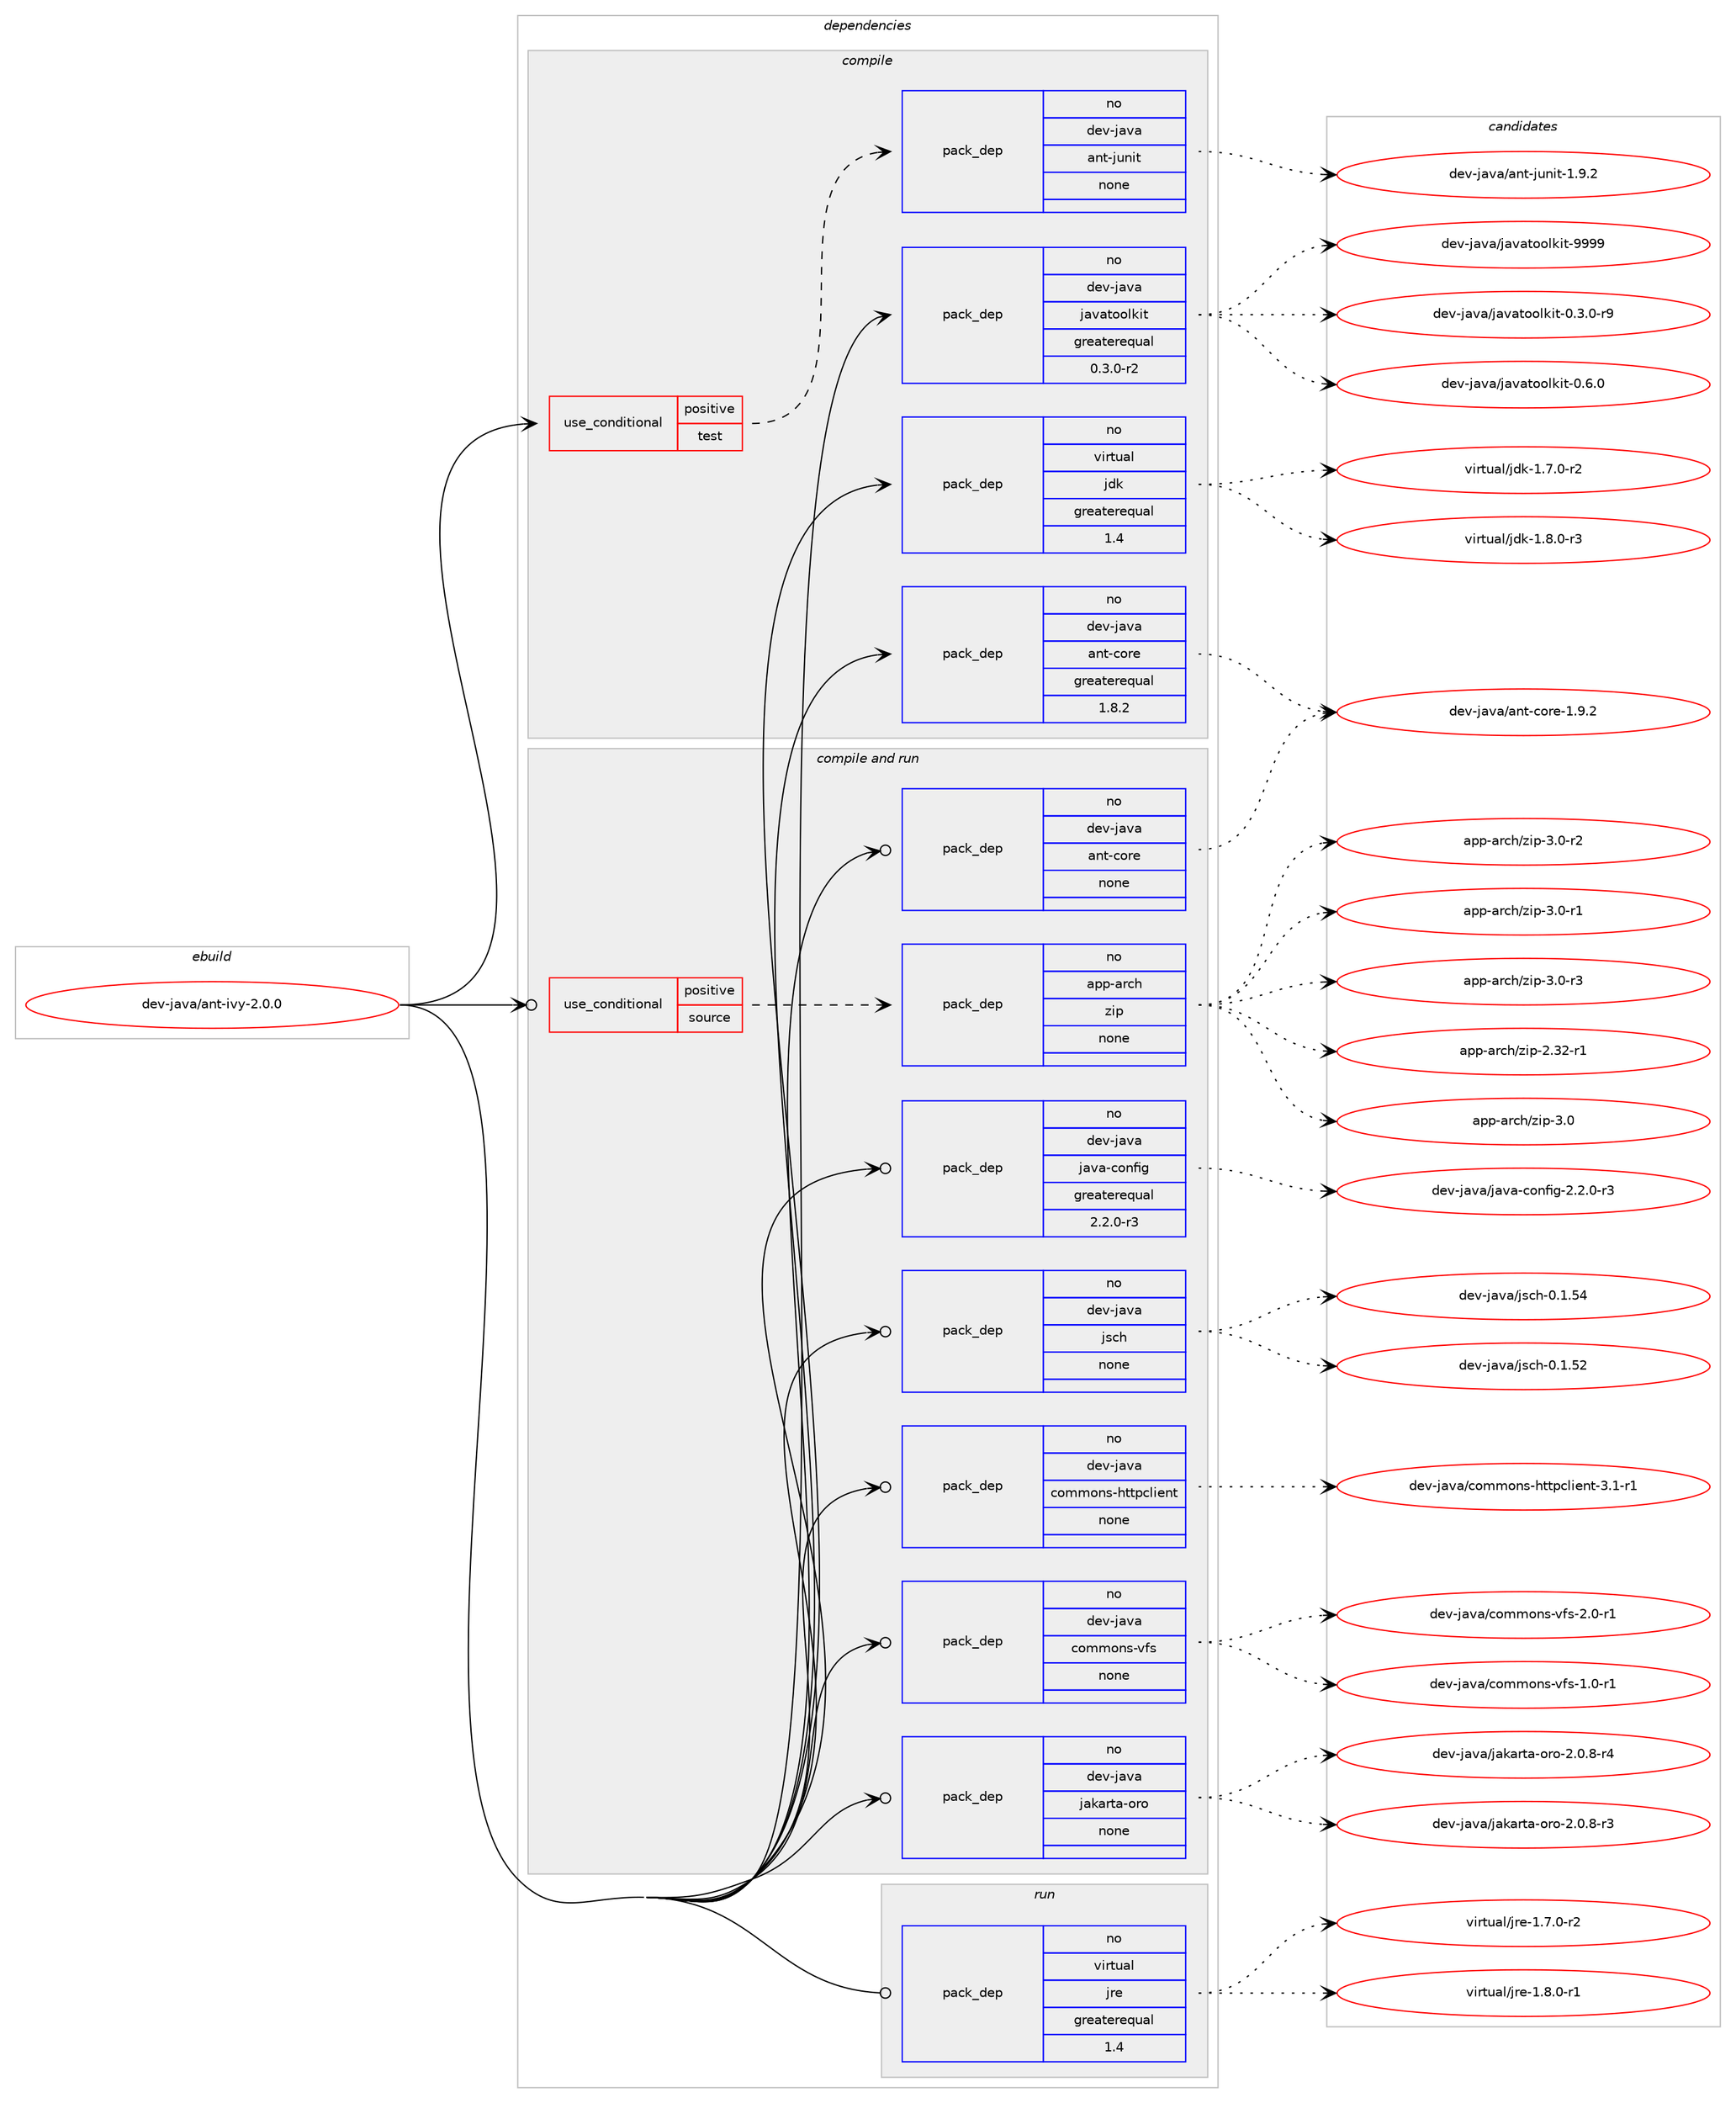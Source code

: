 digraph prolog {

# *************
# Graph options
# *************

newrank=true;
concentrate=true;
compound=true;
graph [rankdir=LR,fontname=Helvetica,fontsize=10,ranksep=1.5];#, ranksep=2.5, nodesep=0.2];
edge  [arrowhead=vee];
node  [fontname=Helvetica,fontsize=10];

# **********
# The ebuild
# **********

subgraph cluster_leftcol {
color=gray;
rank=same;
label=<<i>ebuild</i>>;
id [label="dev-java/ant-ivy-2.0.0", color=red, width=4, href="../dev-java/ant-ivy-2.0.0.svg"];
}

# ****************
# The dependencies
# ****************

subgraph cluster_midcol {
color=gray;
label=<<i>dependencies</i>>;
subgraph cluster_compile {
fillcolor="#eeeeee";
style=filled;
label=<<i>compile</i>>;
subgraph cond21673 {
dependency98674 [label=<<TABLE BORDER="0" CELLBORDER="1" CELLSPACING="0" CELLPADDING="4"><TR><TD ROWSPAN="3" CELLPADDING="10">use_conditional</TD></TR><TR><TD>positive</TD></TR><TR><TD>test</TD></TR></TABLE>>, shape=none, color=red];
subgraph pack73983 {
dependency98675 [label=<<TABLE BORDER="0" CELLBORDER="1" CELLSPACING="0" CELLPADDING="4" WIDTH="220"><TR><TD ROWSPAN="6" CELLPADDING="30">pack_dep</TD></TR><TR><TD WIDTH="110">no</TD></TR><TR><TD>dev-java</TD></TR><TR><TD>ant-junit</TD></TR><TR><TD>none</TD></TR><TR><TD></TD></TR></TABLE>>, shape=none, color=blue];
}
dependency98674:e -> dependency98675:w [weight=20,style="dashed",arrowhead="vee"];
}
id:e -> dependency98674:w [weight=20,style="solid",arrowhead="vee"];
subgraph pack73984 {
dependency98676 [label=<<TABLE BORDER="0" CELLBORDER="1" CELLSPACING="0" CELLPADDING="4" WIDTH="220"><TR><TD ROWSPAN="6" CELLPADDING="30">pack_dep</TD></TR><TR><TD WIDTH="110">no</TD></TR><TR><TD>dev-java</TD></TR><TR><TD>ant-core</TD></TR><TR><TD>greaterequal</TD></TR><TR><TD>1.8.2</TD></TR></TABLE>>, shape=none, color=blue];
}
id:e -> dependency98676:w [weight=20,style="solid",arrowhead="vee"];
subgraph pack73985 {
dependency98677 [label=<<TABLE BORDER="0" CELLBORDER="1" CELLSPACING="0" CELLPADDING="4" WIDTH="220"><TR><TD ROWSPAN="6" CELLPADDING="30">pack_dep</TD></TR><TR><TD WIDTH="110">no</TD></TR><TR><TD>dev-java</TD></TR><TR><TD>javatoolkit</TD></TR><TR><TD>greaterequal</TD></TR><TR><TD>0.3.0-r2</TD></TR></TABLE>>, shape=none, color=blue];
}
id:e -> dependency98677:w [weight=20,style="solid",arrowhead="vee"];
subgraph pack73986 {
dependency98678 [label=<<TABLE BORDER="0" CELLBORDER="1" CELLSPACING="0" CELLPADDING="4" WIDTH="220"><TR><TD ROWSPAN="6" CELLPADDING="30">pack_dep</TD></TR><TR><TD WIDTH="110">no</TD></TR><TR><TD>virtual</TD></TR><TR><TD>jdk</TD></TR><TR><TD>greaterequal</TD></TR><TR><TD>1.4</TD></TR></TABLE>>, shape=none, color=blue];
}
id:e -> dependency98678:w [weight=20,style="solid",arrowhead="vee"];
}
subgraph cluster_compileandrun {
fillcolor="#eeeeee";
style=filled;
label=<<i>compile and run</i>>;
subgraph cond21674 {
dependency98679 [label=<<TABLE BORDER="0" CELLBORDER="1" CELLSPACING="0" CELLPADDING="4"><TR><TD ROWSPAN="3" CELLPADDING="10">use_conditional</TD></TR><TR><TD>positive</TD></TR><TR><TD>source</TD></TR></TABLE>>, shape=none, color=red];
subgraph pack73987 {
dependency98680 [label=<<TABLE BORDER="0" CELLBORDER="1" CELLSPACING="0" CELLPADDING="4" WIDTH="220"><TR><TD ROWSPAN="6" CELLPADDING="30">pack_dep</TD></TR><TR><TD WIDTH="110">no</TD></TR><TR><TD>app-arch</TD></TR><TR><TD>zip</TD></TR><TR><TD>none</TD></TR><TR><TD></TD></TR></TABLE>>, shape=none, color=blue];
}
dependency98679:e -> dependency98680:w [weight=20,style="dashed",arrowhead="vee"];
}
id:e -> dependency98679:w [weight=20,style="solid",arrowhead="odotvee"];
subgraph pack73988 {
dependency98681 [label=<<TABLE BORDER="0" CELLBORDER="1" CELLSPACING="0" CELLPADDING="4" WIDTH="220"><TR><TD ROWSPAN="6" CELLPADDING="30">pack_dep</TD></TR><TR><TD WIDTH="110">no</TD></TR><TR><TD>dev-java</TD></TR><TR><TD>ant-core</TD></TR><TR><TD>none</TD></TR><TR><TD></TD></TR></TABLE>>, shape=none, color=blue];
}
id:e -> dependency98681:w [weight=20,style="solid",arrowhead="odotvee"];
subgraph pack73989 {
dependency98682 [label=<<TABLE BORDER="0" CELLBORDER="1" CELLSPACING="0" CELLPADDING="4" WIDTH="220"><TR><TD ROWSPAN="6" CELLPADDING="30">pack_dep</TD></TR><TR><TD WIDTH="110">no</TD></TR><TR><TD>dev-java</TD></TR><TR><TD>commons-httpclient</TD></TR><TR><TD>none</TD></TR><TR><TD></TD></TR></TABLE>>, shape=none, color=blue];
}
id:e -> dependency98682:w [weight=20,style="solid",arrowhead="odotvee"];
subgraph pack73990 {
dependency98683 [label=<<TABLE BORDER="0" CELLBORDER="1" CELLSPACING="0" CELLPADDING="4" WIDTH="220"><TR><TD ROWSPAN="6" CELLPADDING="30">pack_dep</TD></TR><TR><TD WIDTH="110">no</TD></TR><TR><TD>dev-java</TD></TR><TR><TD>commons-vfs</TD></TR><TR><TD>none</TD></TR><TR><TD></TD></TR></TABLE>>, shape=none, color=blue];
}
id:e -> dependency98683:w [weight=20,style="solid",arrowhead="odotvee"];
subgraph pack73991 {
dependency98684 [label=<<TABLE BORDER="0" CELLBORDER="1" CELLSPACING="0" CELLPADDING="4" WIDTH="220"><TR><TD ROWSPAN="6" CELLPADDING="30">pack_dep</TD></TR><TR><TD WIDTH="110">no</TD></TR><TR><TD>dev-java</TD></TR><TR><TD>jakarta-oro</TD></TR><TR><TD>none</TD></TR><TR><TD></TD></TR></TABLE>>, shape=none, color=blue];
}
id:e -> dependency98684:w [weight=20,style="solid",arrowhead="odotvee"];
subgraph pack73992 {
dependency98685 [label=<<TABLE BORDER="0" CELLBORDER="1" CELLSPACING="0" CELLPADDING="4" WIDTH="220"><TR><TD ROWSPAN="6" CELLPADDING="30">pack_dep</TD></TR><TR><TD WIDTH="110">no</TD></TR><TR><TD>dev-java</TD></TR><TR><TD>java-config</TD></TR><TR><TD>greaterequal</TD></TR><TR><TD>2.2.0-r3</TD></TR></TABLE>>, shape=none, color=blue];
}
id:e -> dependency98685:w [weight=20,style="solid",arrowhead="odotvee"];
subgraph pack73993 {
dependency98686 [label=<<TABLE BORDER="0" CELLBORDER="1" CELLSPACING="0" CELLPADDING="4" WIDTH="220"><TR><TD ROWSPAN="6" CELLPADDING="30">pack_dep</TD></TR><TR><TD WIDTH="110">no</TD></TR><TR><TD>dev-java</TD></TR><TR><TD>jsch</TD></TR><TR><TD>none</TD></TR><TR><TD></TD></TR></TABLE>>, shape=none, color=blue];
}
id:e -> dependency98686:w [weight=20,style="solid",arrowhead="odotvee"];
}
subgraph cluster_run {
fillcolor="#eeeeee";
style=filled;
label=<<i>run</i>>;
subgraph pack73994 {
dependency98687 [label=<<TABLE BORDER="0" CELLBORDER="1" CELLSPACING="0" CELLPADDING="4" WIDTH="220"><TR><TD ROWSPAN="6" CELLPADDING="30">pack_dep</TD></TR><TR><TD WIDTH="110">no</TD></TR><TR><TD>virtual</TD></TR><TR><TD>jre</TD></TR><TR><TD>greaterequal</TD></TR><TR><TD>1.4</TD></TR></TABLE>>, shape=none, color=blue];
}
id:e -> dependency98687:w [weight=20,style="solid",arrowhead="odot"];
}
}

# **************
# The candidates
# **************

subgraph cluster_choices {
rank=same;
color=gray;
label=<<i>candidates</i>>;

subgraph choice73983 {
color=black;
nodesep=1;
choice100101118451069711897479711011645106117110105116454946574650 [label="dev-java/ant-junit-1.9.2", color=red, width=4,href="../dev-java/ant-junit-1.9.2.svg"];
dependency98675:e -> choice100101118451069711897479711011645106117110105116454946574650:w [style=dotted,weight="100"];
}
subgraph choice73984 {
color=black;
nodesep=1;
choice10010111845106971189747971101164599111114101454946574650 [label="dev-java/ant-core-1.9.2", color=red, width=4,href="../dev-java/ant-core-1.9.2.svg"];
dependency98676:e -> choice10010111845106971189747971101164599111114101454946574650:w [style=dotted,weight="100"];
}
subgraph choice73985 {
color=black;
nodesep=1;
choice1001011184510697118974710697118971161111111081071051164548465146484511457 [label="dev-java/javatoolkit-0.3.0-r9", color=red, width=4,href="../dev-java/javatoolkit-0.3.0-r9.svg"];
choice100101118451069711897471069711897116111111108107105116454846544648 [label="dev-java/javatoolkit-0.6.0", color=red, width=4,href="../dev-java/javatoolkit-0.6.0.svg"];
choice1001011184510697118974710697118971161111111081071051164557575757 [label="dev-java/javatoolkit-9999", color=red, width=4,href="../dev-java/javatoolkit-9999.svg"];
dependency98677:e -> choice1001011184510697118974710697118971161111111081071051164548465146484511457:w [style=dotted,weight="100"];
dependency98677:e -> choice100101118451069711897471069711897116111111108107105116454846544648:w [style=dotted,weight="100"];
dependency98677:e -> choice1001011184510697118974710697118971161111111081071051164557575757:w [style=dotted,weight="100"];
}
subgraph choice73986 {
color=black;
nodesep=1;
choice11810511411611797108471061001074549465546484511450 [label="virtual/jdk-1.7.0-r2", color=red, width=4,href="../virtual/jdk-1.7.0-r2.svg"];
choice11810511411611797108471061001074549465646484511451 [label="virtual/jdk-1.8.0-r3", color=red, width=4,href="../virtual/jdk-1.8.0-r3.svg"];
dependency98678:e -> choice11810511411611797108471061001074549465546484511450:w [style=dotted,weight="100"];
dependency98678:e -> choice11810511411611797108471061001074549465646484511451:w [style=dotted,weight="100"];
}
subgraph choice73987 {
color=black;
nodesep=1;
choice971121124597114991044712210511245504651504511449 [label="app-arch/zip-2.32-r1", color=red, width=4,href="../app-arch/zip-2.32-r1.svg"];
choice971121124597114991044712210511245514648 [label="app-arch/zip-3.0", color=red, width=4,href="../app-arch/zip-3.0.svg"];
choice9711211245971149910447122105112455146484511449 [label="app-arch/zip-3.0-r1", color=red, width=4,href="../app-arch/zip-3.0-r1.svg"];
choice9711211245971149910447122105112455146484511450 [label="app-arch/zip-3.0-r2", color=red, width=4,href="../app-arch/zip-3.0-r2.svg"];
choice9711211245971149910447122105112455146484511451 [label="app-arch/zip-3.0-r3", color=red, width=4,href="../app-arch/zip-3.0-r3.svg"];
dependency98680:e -> choice971121124597114991044712210511245504651504511449:w [style=dotted,weight="100"];
dependency98680:e -> choice971121124597114991044712210511245514648:w [style=dotted,weight="100"];
dependency98680:e -> choice9711211245971149910447122105112455146484511449:w [style=dotted,weight="100"];
dependency98680:e -> choice9711211245971149910447122105112455146484511450:w [style=dotted,weight="100"];
dependency98680:e -> choice9711211245971149910447122105112455146484511451:w [style=dotted,weight="100"];
}
subgraph choice73988 {
color=black;
nodesep=1;
choice10010111845106971189747971101164599111114101454946574650 [label="dev-java/ant-core-1.9.2", color=red, width=4,href="../dev-java/ant-core-1.9.2.svg"];
dependency98681:e -> choice10010111845106971189747971101164599111114101454946574650:w [style=dotted,weight="100"];
}
subgraph choice73989 {
color=black;
nodesep=1;
choice10010111845106971189747991111091091111101154510411611611299108105101110116455146494511449 [label="dev-java/commons-httpclient-3.1-r1", color=red, width=4,href="../dev-java/commons-httpclient-3.1-r1.svg"];
dependency98682:e -> choice10010111845106971189747991111091091111101154510411611611299108105101110116455146494511449:w [style=dotted,weight="100"];
}
subgraph choice73990 {
color=black;
nodesep=1;
choice100101118451069711897479911110910911111011545118102115454946484511449 [label="dev-java/commons-vfs-1.0-r1", color=red, width=4,href="../dev-java/commons-vfs-1.0-r1.svg"];
choice100101118451069711897479911110910911111011545118102115455046484511449 [label="dev-java/commons-vfs-2.0-r1", color=red, width=4,href="../dev-java/commons-vfs-2.0-r1.svg"];
dependency98683:e -> choice100101118451069711897479911110910911111011545118102115454946484511449:w [style=dotted,weight="100"];
dependency98683:e -> choice100101118451069711897479911110910911111011545118102115455046484511449:w [style=dotted,weight="100"];
}
subgraph choice73991 {
color=black;
nodesep=1;
choice10010111845106971189747106971079711411697451111141114550464846564511451 [label="dev-java/jakarta-oro-2.0.8-r3", color=red, width=4,href="../dev-java/jakarta-oro-2.0.8-r3.svg"];
choice10010111845106971189747106971079711411697451111141114550464846564511452 [label="dev-java/jakarta-oro-2.0.8-r4", color=red, width=4,href="../dev-java/jakarta-oro-2.0.8-r4.svg"];
dependency98684:e -> choice10010111845106971189747106971079711411697451111141114550464846564511451:w [style=dotted,weight="100"];
dependency98684:e -> choice10010111845106971189747106971079711411697451111141114550464846564511452:w [style=dotted,weight="100"];
}
subgraph choice73992 {
color=black;
nodesep=1;
choice10010111845106971189747106971189745991111101021051034550465046484511451 [label="dev-java/java-config-2.2.0-r3", color=red, width=4,href="../dev-java/java-config-2.2.0-r3.svg"];
dependency98685:e -> choice10010111845106971189747106971189745991111101021051034550465046484511451:w [style=dotted,weight="100"];
}
subgraph choice73993 {
color=black;
nodesep=1;
choice100101118451069711897471061159910445484649465350 [label="dev-java/jsch-0.1.52", color=red, width=4,href="../dev-java/jsch-0.1.52.svg"];
choice100101118451069711897471061159910445484649465352 [label="dev-java/jsch-0.1.54", color=red, width=4,href="../dev-java/jsch-0.1.54.svg"];
dependency98686:e -> choice100101118451069711897471061159910445484649465350:w [style=dotted,weight="100"];
dependency98686:e -> choice100101118451069711897471061159910445484649465352:w [style=dotted,weight="100"];
}
subgraph choice73994 {
color=black;
nodesep=1;
choice11810511411611797108471061141014549465546484511450 [label="virtual/jre-1.7.0-r2", color=red, width=4,href="../virtual/jre-1.7.0-r2.svg"];
choice11810511411611797108471061141014549465646484511449 [label="virtual/jre-1.8.0-r1", color=red, width=4,href="../virtual/jre-1.8.0-r1.svg"];
dependency98687:e -> choice11810511411611797108471061141014549465546484511450:w [style=dotted,weight="100"];
dependency98687:e -> choice11810511411611797108471061141014549465646484511449:w [style=dotted,weight="100"];
}
}

}
